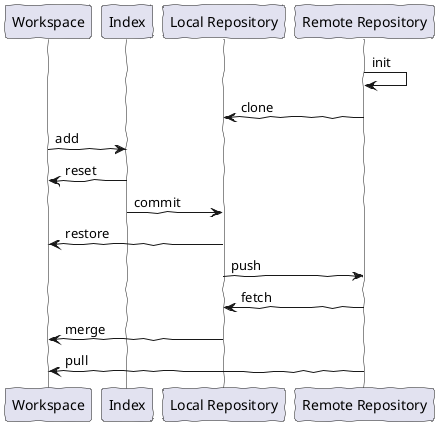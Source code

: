 @startuml
skinparam lifelineStrategy solid
'skinparam backgroundColor #EEEBDC
skinparam handwritten true

participant Workspace
participant Index
participant "Local Repository" as Local
participant "Remote Repository" as Remote

Remote -> Remote    : init
Remote -> Local     : clone
Workspace -> Index  : add
Index -> Workspace  : reset
Index -> Local      : commit
Local -> Workspace  : restore
Local -> Remote     : push
Remote -> Local     : fetch
Local -> Workspace  : merge
Remote -> Workspace : pull

@enduml

